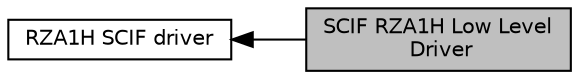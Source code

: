 digraph "SCIF RZA1H Low Level Driver"
{
  edge [fontname="Helvetica",fontsize="10",labelfontname="Helvetica",labelfontsize="10"];
  node [fontname="Helvetica",fontsize="10",shape=box];
  rankdir=LR;
  Node2 [label="RZA1H SCIF driver",height=0.2,width=0.4,color="black", fillcolor="white", style="filled",URL="$d9/de8/group__R__SW__PKG__93__SCIF__API.html",tooltip="This interface provides access to the Serial SCIF peripheral on the RZA1H board. See SCIF High Level ..."];
  Node1 [label="SCIF RZA1H Low Level\l Driver",height=0.2,width=0.4,color="black", fillcolor="grey75", style="filled", fontcolor="black",tooltip="The API for the low level SCIF driver."];
  Node2->Node1 [shape=plaintext, dir="back", style="solid"];
}
